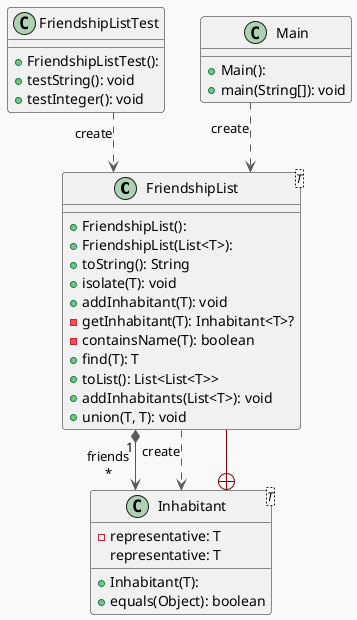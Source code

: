 @startuml

!theme mars
top to bottom direction
skinparam linetype ortho

class FriendshipList<T> {
  + FriendshipList(): 
  + FriendshipList(List<T>): 
  + toString(): String
  + isolate(T): void
  + addInhabitant(T): void
  - getInhabitant(T): Inhabitant<T>?
  - containsName(T): boolean
  + find(T): T
  + toList(): List<List<T>>
  + addInhabitants(List<T>): void
  + union(T, T): void
}
class FriendshipListTest {
  + FriendshipListTest(): 
  + testString(): void
  + testInteger(): void
}
class Inhabitant<T> {
  + Inhabitant(T): 
  - representative: T
  + equals(Object): boolean
   representative: T
}
class Main {
  + Main(): 
  + main(String[]): void
}

FriendshipList     "1" *-[#595959,plain]-> "friends\n*" Inhabitant         
FriendshipList      -[#595959,dashed]->  Inhabitant         : "«create»"
FriendshipListTest  -[#595959,dashed]->  FriendshipList     : "«create»"
Inhabitant          +-[#820000,plain]-  FriendshipList     
Main                -[#595959,dashed]->  FriendshipList     : "«create»"
@enduml
